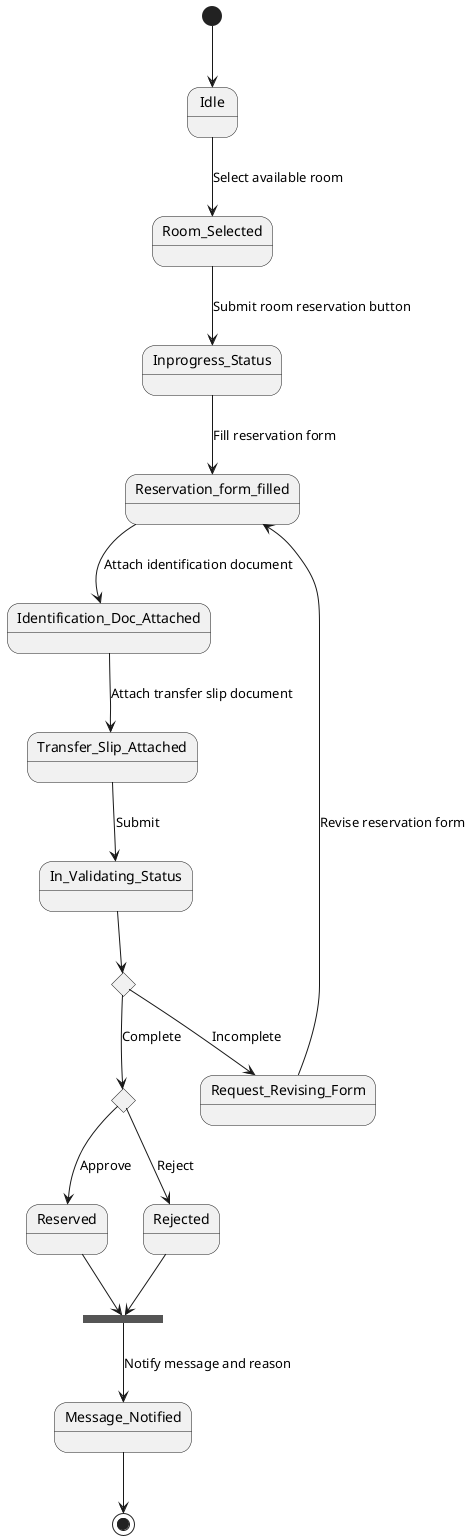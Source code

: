 @startuml
[*] --> Idle 
Idle --> Room_Selected  : Select available room
Room_Selected --> Inprogress_Status  : Submit room reservation button
Inprogress_Status --> Reservation_form_filled : Fill reservation form
Reservation_form_filled --> Identification_Doc_Attached : Attach identification document
Identification_Doc_Attached  --> Transfer_Slip_Attached : Attach transfer slip document
Transfer_Slip_Attached  --> In_Validating_Status : Submit
state c <<choice>>
state d <<choice>>
In_Validating_Status --> c
c --> Request_Revising_Form : Incomplete
Request_Revising_Form --> Reservation_form_filled : Revise reservation form
c --> d : Complete
d --> Reserved : Approve
d --> Rejected : Reject
state join_state <<join>>
Reserved --> join_state
Rejected --> join_state
join_state --> Message_Notified : Notify message and reason
Message_Notified --> [*]
@enduml
